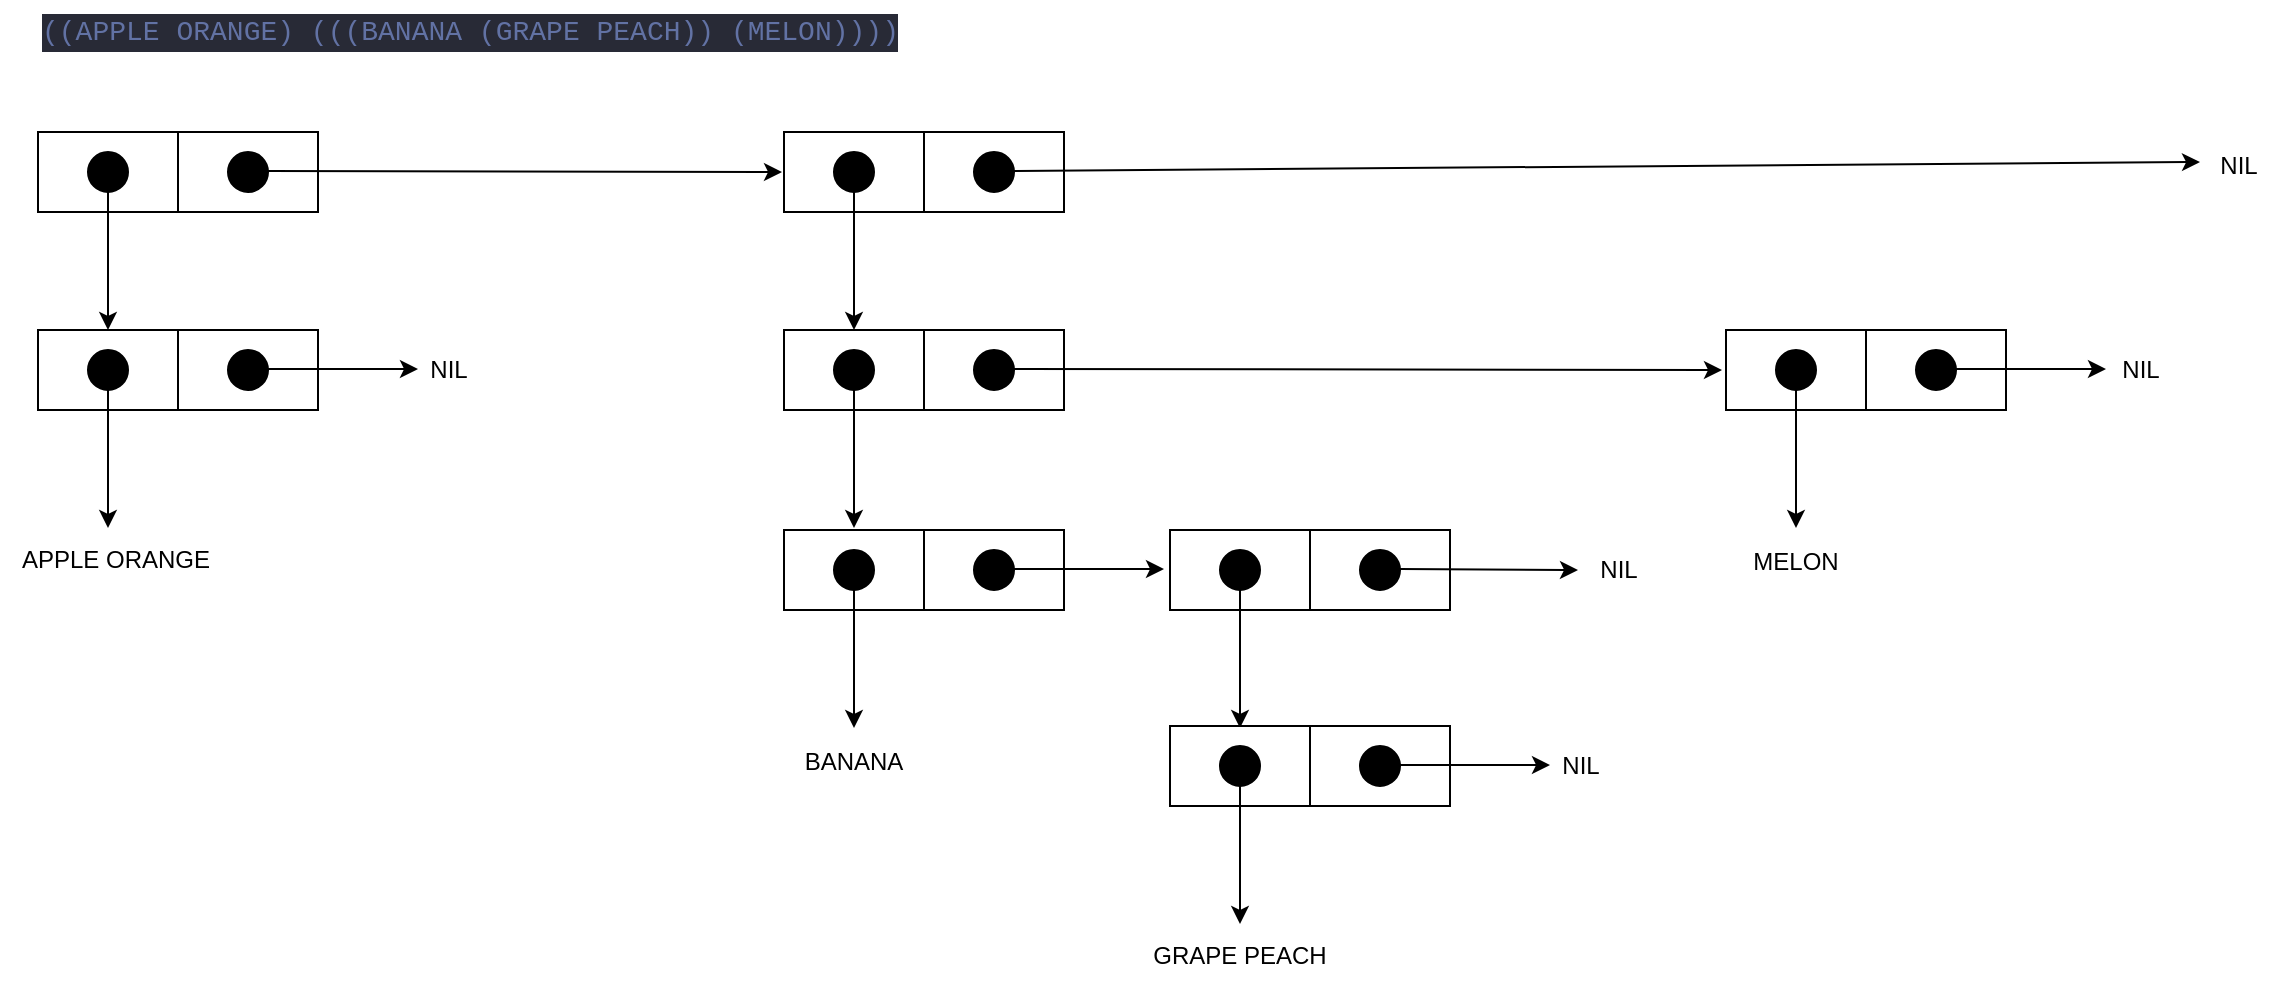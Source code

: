 <mxfile>
    <diagram id="ZSHzLJKzll_ldxfVfqr6" name="Página-1">
        <mxGraphModel dx="1560" dy="553" grid="0" gridSize="10" guides="1" tooltips="1" connect="1" arrows="1" fold="1" page="0" pageScale="1" pageWidth="827" pageHeight="1169" math="0" shadow="0">
            <root>
                <mxCell id="0"/>
                <mxCell id="1" parent="0"/>
                <mxCell id="2" value="&lt;div style=&quot;color: #f8f8f2;background-color: #282a36;font-family: Consolas, &#39;Courier New&#39;, monospace;font-weight: normal;font-size: 14px;line-height: 19px;white-space: pre;&quot;&gt;&lt;div&gt;&lt;span style=&quot;color: #6272a4;&quot;&gt;((APPLE ORANGE) (((BANANA (GRAPE PEACH)) (MELON))))&lt;/span&gt;&lt;/div&gt;&lt;/div&gt;" style="text;whiteSpace=wrap;html=1;" vertex="1" parent="1">
                    <mxGeometry x="-113" y="92" width="421" height="41" as="geometry"/>
                </mxCell>
                <mxCell id="3" value="" style="rounded=0;whiteSpace=wrap;html=1;" vertex="1" parent="1">
                    <mxGeometry x="-113" y="158" width="70" height="40" as="geometry"/>
                </mxCell>
                <mxCell id="4" value="" style="edgeStyle=none;html=1;rounded=0;" edge="1" parent="1" source="5">
                    <mxGeometry relative="1" as="geometry">
                        <mxPoint x="-78" y="257" as="targetPoint"/>
                    </mxGeometry>
                </mxCell>
                <mxCell id="5" value="" style="ellipse;whiteSpace=wrap;html=1;aspect=fixed;fillColor=#000000;rounded=0;" vertex="1" parent="1">
                    <mxGeometry x="-88" y="168" width="20" height="20" as="geometry"/>
                </mxCell>
                <mxCell id="6" value="" style="rounded=0;whiteSpace=wrap;html=1;" vertex="1" parent="1">
                    <mxGeometry x="-43" y="158" width="70" height="40" as="geometry"/>
                </mxCell>
                <mxCell id="7" value="" style="ellipse;whiteSpace=wrap;html=1;aspect=fixed;fillColor=#000000;rounded=0;" vertex="1" parent="1">
                    <mxGeometry x="-18" y="168" width="20" height="20" as="geometry"/>
                </mxCell>
                <mxCell id="9" value="" style="edgeStyle=none;html=1;rounded=0;" edge="1" parent="1">
                    <mxGeometry relative="1" as="geometry">
                        <mxPoint x="259" y="178" as="targetPoint"/>
                        <mxPoint x="2" y="177.5" as="sourcePoint"/>
                    </mxGeometry>
                </mxCell>
                <mxCell id="10" value="" style="rounded=0;whiteSpace=wrap;html=1;" vertex="1" parent="1">
                    <mxGeometry x="-113" y="257" width="70" height="40" as="geometry"/>
                </mxCell>
                <mxCell id="11" value="" style="edgeStyle=none;html=1;rounded=0;" edge="1" parent="1" source="12">
                    <mxGeometry relative="1" as="geometry">
                        <mxPoint x="-78" y="356" as="targetPoint"/>
                    </mxGeometry>
                </mxCell>
                <mxCell id="12" value="" style="ellipse;whiteSpace=wrap;html=1;aspect=fixed;fillColor=#000000;rounded=0;" vertex="1" parent="1">
                    <mxGeometry x="-88" y="267" width="20" height="20" as="geometry"/>
                </mxCell>
                <mxCell id="13" value="" style="rounded=0;whiteSpace=wrap;html=1;" vertex="1" parent="1">
                    <mxGeometry x="-43" y="257" width="70" height="40" as="geometry"/>
                </mxCell>
                <mxCell id="14" value="" style="ellipse;whiteSpace=wrap;html=1;aspect=fixed;fillColor=#000000;rounded=0;" vertex="1" parent="1">
                    <mxGeometry x="-18" y="267" width="20" height="20" as="geometry"/>
                </mxCell>
                <mxCell id="15" value="" style="edgeStyle=none;html=1;rounded=0;" edge="1" parent="1">
                    <mxGeometry relative="1" as="geometry">
                        <mxPoint x="77" y="276.5" as="targetPoint"/>
                        <mxPoint x="2" y="276.5" as="sourcePoint"/>
                    </mxGeometry>
                </mxCell>
                <mxCell id="16" value="APPLE ORANGE" style="text;html=1;align=center;verticalAlign=middle;whiteSpace=wrap;rounded=0;" vertex="1" parent="1">
                    <mxGeometry x="-132" y="357" width="116" height="30" as="geometry"/>
                </mxCell>
                <mxCell id="17" value="NIL" style="text;html=1;align=center;verticalAlign=middle;whiteSpace=wrap;rounded=0;" vertex="1" parent="1">
                    <mxGeometry x="72" y="262" width="41" height="30" as="geometry"/>
                </mxCell>
                <mxCell id="18" value="" style="rounded=0;whiteSpace=wrap;html=1;" vertex="1" parent="1">
                    <mxGeometry x="260" y="158" width="70" height="40" as="geometry"/>
                </mxCell>
                <mxCell id="19" value="" style="edgeStyle=none;html=1;rounded=0;" edge="1" parent="1" source="20">
                    <mxGeometry relative="1" as="geometry">
                        <mxPoint x="295" y="257" as="targetPoint"/>
                    </mxGeometry>
                </mxCell>
                <mxCell id="20" value="" style="ellipse;whiteSpace=wrap;html=1;aspect=fixed;fillColor=#000000;rounded=0;" vertex="1" parent="1">
                    <mxGeometry x="285" y="168" width="20" height="20" as="geometry"/>
                </mxCell>
                <mxCell id="21" value="" style="rounded=0;whiteSpace=wrap;html=1;" vertex="1" parent="1">
                    <mxGeometry x="330" y="158" width="70" height="40" as="geometry"/>
                </mxCell>
                <mxCell id="22" value="" style="ellipse;whiteSpace=wrap;html=1;aspect=fixed;fillColor=#000000;rounded=0;" vertex="1" parent="1">
                    <mxGeometry x="355" y="168" width="20" height="20" as="geometry"/>
                </mxCell>
                <mxCell id="23" value="" style="edgeStyle=none;html=1;rounded=0;" edge="1" parent="1">
                    <mxGeometry relative="1" as="geometry">
                        <mxPoint x="968" y="173" as="targetPoint"/>
                        <mxPoint x="375" y="177.5" as="sourcePoint"/>
                    </mxGeometry>
                </mxCell>
                <mxCell id="24" value="NIL" style="text;html=1;align=center;verticalAlign=middle;whiteSpace=wrap;rounded=0;" vertex="1" parent="1">
                    <mxGeometry x="967" y="160" width="41" height="30" as="geometry"/>
                </mxCell>
                <mxCell id="25" value="" style="rounded=0;whiteSpace=wrap;html=1;" vertex="1" parent="1">
                    <mxGeometry x="260" y="257" width="70" height="40" as="geometry"/>
                </mxCell>
                <mxCell id="26" value="" style="edgeStyle=none;html=1;rounded=0;" edge="1" parent="1" source="27">
                    <mxGeometry relative="1" as="geometry">
                        <mxPoint x="295" y="356" as="targetPoint"/>
                    </mxGeometry>
                </mxCell>
                <mxCell id="27" value="" style="ellipse;whiteSpace=wrap;html=1;aspect=fixed;fillColor=#000000;rounded=0;" vertex="1" parent="1">
                    <mxGeometry x="285" y="267" width="20" height="20" as="geometry"/>
                </mxCell>
                <mxCell id="28" value="" style="rounded=0;whiteSpace=wrap;html=1;" vertex="1" parent="1">
                    <mxGeometry x="330" y="257" width="70" height="40" as="geometry"/>
                </mxCell>
                <mxCell id="29" value="" style="ellipse;whiteSpace=wrap;html=1;aspect=fixed;fillColor=#000000;rounded=0;" vertex="1" parent="1">
                    <mxGeometry x="355" y="267" width="20" height="20" as="geometry"/>
                </mxCell>
                <mxCell id="30" value="" style="edgeStyle=none;html=1;rounded=0;" edge="1" parent="1">
                    <mxGeometry relative="1" as="geometry">
                        <mxPoint x="729" y="277" as="targetPoint"/>
                        <mxPoint x="375" y="276.5" as="sourcePoint"/>
                    </mxGeometry>
                </mxCell>
                <mxCell id="31" value="NIL" style="text;html=1;align=center;verticalAlign=middle;whiteSpace=wrap;rounded=0;" vertex="1" parent="1">
                    <mxGeometry x="918" y="262" width="41" height="30" as="geometry"/>
                </mxCell>
                <mxCell id="32" value="" style="rounded=0;whiteSpace=wrap;html=1;" vertex="1" parent="1">
                    <mxGeometry x="260" y="357" width="70" height="40" as="geometry"/>
                </mxCell>
                <mxCell id="33" value="" style="edgeStyle=none;html=1;rounded=0;" edge="1" parent="1" source="34">
                    <mxGeometry relative="1" as="geometry">
                        <mxPoint x="295" y="456" as="targetPoint"/>
                    </mxGeometry>
                </mxCell>
                <mxCell id="34" value="" style="ellipse;whiteSpace=wrap;html=1;aspect=fixed;fillColor=#000000;rounded=0;" vertex="1" parent="1">
                    <mxGeometry x="285" y="367" width="20" height="20" as="geometry"/>
                </mxCell>
                <mxCell id="35" value="" style="rounded=0;whiteSpace=wrap;html=1;" vertex="1" parent="1">
                    <mxGeometry x="330" y="357" width="70" height="40" as="geometry"/>
                </mxCell>
                <mxCell id="36" value="" style="ellipse;whiteSpace=wrap;html=1;aspect=fixed;fillColor=#000000;rounded=0;" vertex="1" parent="1">
                    <mxGeometry x="355" y="367" width="20" height="20" as="geometry"/>
                </mxCell>
                <mxCell id="37" value="" style="edgeStyle=none;html=1;rounded=0;" edge="1" parent="1">
                    <mxGeometry relative="1" as="geometry">
                        <mxPoint x="450" y="376.5" as="targetPoint"/>
                        <mxPoint x="375" y="376.5" as="sourcePoint"/>
                    </mxGeometry>
                </mxCell>
                <mxCell id="39" value="BANANA" style="text;html=1;align=center;verticalAlign=middle;whiteSpace=wrap;rounded=0;" vertex="1" parent="1">
                    <mxGeometry x="237" y="458" width="116" height="30" as="geometry"/>
                </mxCell>
                <mxCell id="40" value="" style="rounded=0;whiteSpace=wrap;html=1;" vertex="1" parent="1">
                    <mxGeometry x="453" y="357" width="70" height="40" as="geometry"/>
                </mxCell>
                <mxCell id="41" value="" style="edgeStyle=none;html=1;rounded=0;" edge="1" parent="1" source="42">
                    <mxGeometry relative="1" as="geometry">
                        <mxPoint x="488" y="456" as="targetPoint"/>
                    </mxGeometry>
                </mxCell>
                <mxCell id="42" value="" style="ellipse;whiteSpace=wrap;html=1;aspect=fixed;fillColor=#000000;rounded=0;" vertex="1" parent="1">
                    <mxGeometry x="478" y="367" width="20" height="20" as="geometry"/>
                </mxCell>
                <mxCell id="43" value="" style="rounded=0;whiteSpace=wrap;html=1;" vertex="1" parent="1">
                    <mxGeometry x="523" y="357" width="70" height="40" as="geometry"/>
                </mxCell>
                <mxCell id="44" value="" style="ellipse;whiteSpace=wrap;html=1;aspect=fixed;fillColor=#000000;rounded=0;" vertex="1" parent="1">
                    <mxGeometry x="548" y="367" width="20" height="20" as="geometry"/>
                </mxCell>
                <mxCell id="45" value="" style="edgeStyle=none;html=1;rounded=0;entryX=0;entryY=0.5;entryDx=0;entryDy=0;" edge="1" parent="1" target="46">
                    <mxGeometry relative="1" as="geometry">
                        <mxPoint x="643" y="376.5" as="targetPoint"/>
                        <mxPoint x="568" y="376.5" as="sourcePoint"/>
                    </mxGeometry>
                </mxCell>
                <mxCell id="46" value="NIL" style="text;html=1;align=center;verticalAlign=middle;whiteSpace=wrap;rounded=0;" vertex="1" parent="1">
                    <mxGeometry x="657" y="362" width="41" height="30" as="geometry"/>
                </mxCell>
                <mxCell id="47" value="" style="rounded=0;whiteSpace=wrap;html=1;" vertex="1" parent="1">
                    <mxGeometry x="453" y="455" width="70" height="40" as="geometry"/>
                </mxCell>
                <mxCell id="48" value="" style="edgeStyle=none;html=1;rounded=0;" edge="1" parent="1" source="49">
                    <mxGeometry relative="1" as="geometry">
                        <mxPoint x="488" y="554" as="targetPoint"/>
                    </mxGeometry>
                </mxCell>
                <mxCell id="49" value="" style="ellipse;whiteSpace=wrap;html=1;aspect=fixed;fillColor=#000000;rounded=0;" vertex="1" parent="1">
                    <mxGeometry x="478" y="465" width="20" height="20" as="geometry"/>
                </mxCell>
                <mxCell id="50" value="" style="rounded=0;whiteSpace=wrap;html=1;" vertex="1" parent="1">
                    <mxGeometry x="523" y="455" width="70" height="40" as="geometry"/>
                </mxCell>
                <mxCell id="51" value="" style="ellipse;whiteSpace=wrap;html=1;aspect=fixed;fillColor=#000000;rounded=0;" vertex="1" parent="1">
                    <mxGeometry x="548" y="465" width="20" height="20" as="geometry"/>
                </mxCell>
                <mxCell id="52" value="" style="edgeStyle=none;html=1;rounded=0;" edge="1" parent="1">
                    <mxGeometry relative="1" as="geometry">
                        <mxPoint x="643" y="474.5" as="targetPoint"/>
                        <mxPoint x="568" y="474.5" as="sourcePoint"/>
                    </mxGeometry>
                </mxCell>
                <mxCell id="53" value="NIL" style="text;html=1;align=center;verticalAlign=middle;whiteSpace=wrap;rounded=0;" vertex="1" parent="1">
                    <mxGeometry x="638" y="460" width="41" height="30" as="geometry"/>
                </mxCell>
                <mxCell id="54" value="GRAPE PEACH" style="text;html=1;align=center;verticalAlign=middle;whiteSpace=wrap;rounded=0;" vertex="1" parent="1">
                    <mxGeometry x="430" y="555" width="116" height="30" as="geometry"/>
                </mxCell>
                <mxCell id="55" value="" style="rounded=0;whiteSpace=wrap;html=1;" vertex="1" parent="1">
                    <mxGeometry x="731" y="257" width="70" height="40" as="geometry"/>
                </mxCell>
                <mxCell id="56" value="" style="edgeStyle=none;html=1;rounded=0;" edge="1" parent="1" source="57">
                    <mxGeometry relative="1" as="geometry">
                        <mxPoint x="766" y="356" as="targetPoint"/>
                    </mxGeometry>
                </mxCell>
                <mxCell id="57" value="" style="ellipse;whiteSpace=wrap;html=1;aspect=fixed;fillColor=#000000;rounded=0;" vertex="1" parent="1">
                    <mxGeometry x="756" y="267" width="20" height="20" as="geometry"/>
                </mxCell>
                <mxCell id="58" value="" style="rounded=0;whiteSpace=wrap;html=1;" vertex="1" parent="1">
                    <mxGeometry x="801" y="257" width="70" height="40" as="geometry"/>
                </mxCell>
                <mxCell id="59" value="" style="ellipse;whiteSpace=wrap;html=1;aspect=fixed;fillColor=#000000;rounded=0;" vertex="1" parent="1">
                    <mxGeometry x="826" y="267" width="20" height="20" as="geometry"/>
                </mxCell>
                <mxCell id="60" value="" style="edgeStyle=none;html=1;rounded=0;" edge="1" parent="1">
                    <mxGeometry relative="1" as="geometry">
                        <mxPoint x="921" y="276.5" as="targetPoint"/>
                        <mxPoint x="846" y="276.5" as="sourcePoint"/>
                    </mxGeometry>
                </mxCell>
                <mxCell id="61" value="MELON" style="text;html=1;align=center;verticalAlign=middle;whiteSpace=wrap;rounded=0;" vertex="1" parent="1">
                    <mxGeometry x="708" y="358" width="116" height="30" as="geometry"/>
                </mxCell>
            </root>
        </mxGraphModel>
    </diagram>
</mxfile>